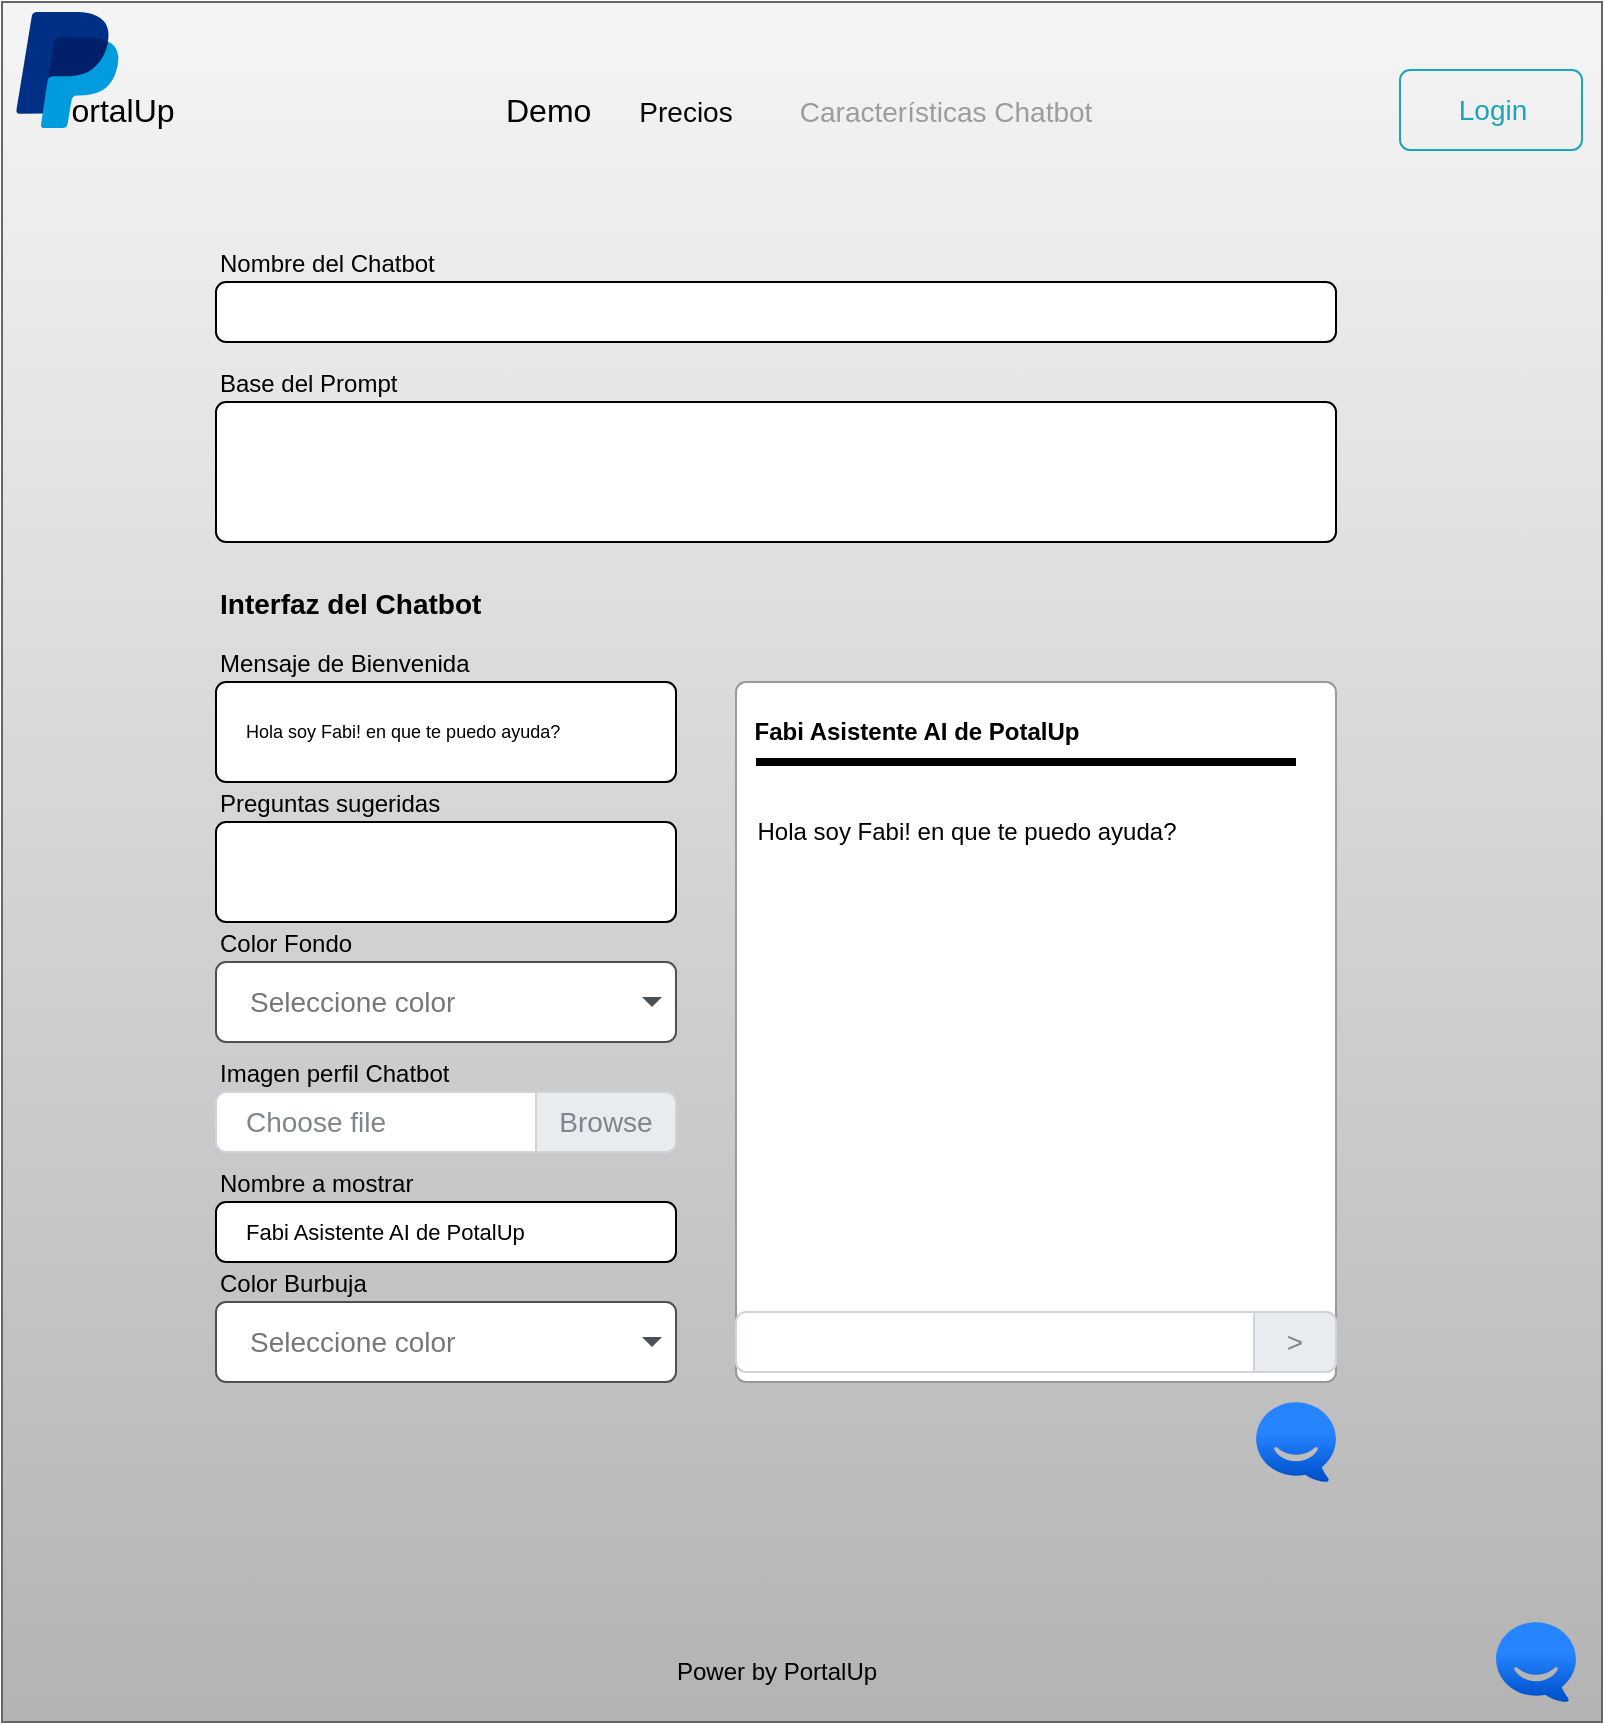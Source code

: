 <mxfile version="21.2.9" type="github">
  <diagram name="Página-1" id="bSJGP8Rl3pwdWKhk3Nbw">
    <mxGraphModel dx="880" dy="484" grid="1" gridSize="10" guides="1" tooltips="1" connect="1" arrows="1" fold="1" page="1" pageScale="1" pageWidth="827" pageHeight="1169" math="0" shadow="0">
      <root>
        <mxCell id="0" />
        <mxCell id="1" parent="0" />
        <mxCell id="TybLUOuc99CVGpNBgaMz-9" value="" style="rounded=0;whiteSpace=wrap;html=1;fillColor=#f5f5f5;gradientColor=#b3b3b3;strokeColor=#666666;" parent="1" vertex="1">
          <mxGeometry x="13" y="40" width="800" height="860" as="geometry" />
        </mxCell>
        <mxCell id="TybLUOuc99CVGpNBgaMz-1" value="Demo" style="html=1;shadow=0;dashed=0;fontSize=16;align=left;spacing=15;fillColor=none;strokeColor=none;" parent="1" vertex="1">
          <mxGeometry x="250" y="64" width="563" height="60" as="geometry" />
        </mxCell>
        <mxCell id="TybLUOuc99CVGpNBgaMz-2" value="Precios" style="fillColor=none;strokeColor=none;fontSize=14;fontColor=#080808;align=center;" parent="TybLUOuc99CVGpNBgaMz-1" vertex="1">
          <mxGeometry width="70" height="40" relative="1" as="geometry">
            <mxPoint x="70" y="10" as="offset" />
          </mxGeometry>
        </mxCell>
        <mxCell id="TybLUOuc99CVGpNBgaMz-3" value="Características Chatbot " style="fillColor=none;strokeColor=none;fontSize=14;fontColor=#9A9DA0;align=center;" parent="TybLUOuc99CVGpNBgaMz-1" vertex="1">
          <mxGeometry width="160" height="40" relative="1" as="geometry">
            <mxPoint x="157" y="10" as="offset" />
          </mxGeometry>
        </mxCell>
        <mxCell id="TybLUOuc99CVGpNBgaMz-6" value="Login" style="html=1;shadow=0;dashed=0;shape=mxgraph.bootstrap.rrect;rSize=5;fontSize=14;fontColor=#1CA5B8;strokeColor=#1CA5B8;fillColor=none;" parent="TybLUOuc99CVGpNBgaMz-1" vertex="1">
          <mxGeometry x="1" width="91" height="40" relative="1" as="geometry">
            <mxPoint x="-101" y="10" as="offset" />
          </mxGeometry>
        </mxCell>
        <mxCell id="TybLUOuc99CVGpNBgaMz-16" value="Power by PortalUp&lt;br&gt;" style="text;html=1;align=center;verticalAlign=middle;resizable=0;points=[];autosize=1;strokeColor=none;fillColor=none;" parent="1" vertex="1">
          <mxGeometry x="340" y="860" width="120" height="30" as="geometry" />
        </mxCell>
        <mxCell id="TybLUOuc99CVGpNBgaMz-17" value="ortalUp" style="text;html=1;align=center;verticalAlign=middle;resizable=0;points=[];autosize=1;strokeColor=none;fillColor=none;fontSize=16;" parent="1" vertex="1">
          <mxGeometry x="33" y="79" width="80" height="30" as="geometry" />
        </mxCell>
        <mxCell id="kCEi4esk9JjT-v6ZgHjA-2" value="" style="image;image=img/lib/atlassian/Hipchat_Logo.svg;html=1;direction=east;flipH=0;flipV=0;" parent="1" vertex="1">
          <mxGeometry x="760" y="850" width="40" height="40" as="geometry" />
        </mxCell>
        <mxCell id="qUeKAZHSjAzKXp8nuljT-1" value="" style="dashed=0;outlineConnect=0;html=1;align=center;labelPosition=center;verticalLabelPosition=bottom;verticalAlign=top;shape=mxgraph.weblogos.paypal" parent="1" vertex="1">
          <mxGeometry x="20" y="45" width="51.2" height="58" as="geometry" />
        </mxCell>
        <mxCell id="WxPlHqK4lzl6niAkEpGa-1" value="Nombre del Chatbot" style="fillColor=none;strokeColor=none;align=left;fontSize=12;" vertex="1" parent="1">
          <mxGeometry x="120" y="150" width="260" height="40" as="geometry" />
        </mxCell>
        <mxCell id="WxPlHqK4lzl6niAkEpGa-3" value="Base del Prompt" style="fillColor=none;strokeColor=none;align=left;fontSize=12;" vertex="1" parent="1">
          <mxGeometry width="260" height="40" relative="1" as="geometry">
            <mxPoint x="120" y="210" as="offset" />
          </mxGeometry>
        </mxCell>
        <mxCell id="WxPlHqK4lzl6niAkEpGa-4" value="" style="html=1;shadow=0;dashed=0;shape=mxgraph.bootstrap.rrect;rSize=5;align=left;spacing=15;fontSize=14;" vertex="1" parent="1">
          <mxGeometry width="560" height="30" relative="1" as="geometry">
            <mxPoint x="120" y="180" as="offset" />
          </mxGeometry>
        </mxCell>
        <mxCell id="WxPlHqK4lzl6niAkEpGa-17" value="" style="html=1;shadow=0;dashed=0;shape=mxgraph.bootstrap.rrect;rSize=5;align=left;spacing=15;fontSize=14;" vertex="1" parent="1">
          <mxGeometry x="120" y="240" width="560" height="70" as="geometry" />
        </mxCell>
        <mxCell id="WxPlHqK4lzl6niAkEpGa-18" value="Interfaz del Chatbot" style="fillColor=none;strokeColor=none;align=left;fontSize=14;fontStyle=1" vertex="1" parent="1">
          <mxGeometry x="120" y="320" width="120" height="40" as="geometry" />
        </mxCell>
        <mxCell id="WxPlHqK4lzl6niAkEpGa-19" value="Mensaje de Bienvenida" style="fillColor=none;strokeColor=none;align=left;fontSize=12;" vertex="1" parent="1">
          <mxGeometry x="120" y="350" width="260" height="40" as="geometry" />
        </mxCell>
        <mxCell id="WxPlHqK4lzl6niAkEpGa-20" value="Hola soy Fabi! en que te puedo ayuda?" style="html=1;shadow=0;dashed=0;shape=mxgraph.bootstrap.rrect;rSize=5;align=left;spacing=15;fontSize=9;" vertex="1" parent="1">
          <mxGeometry x="120" y="380" width="230" height="50" as="geometry" />
        </mxCell>
        <mxCell id="WxPlHqK4lzl6niAkEpGa-21" value="Preguntas sugeridas" style="fillColor=none;strokeColor=none;align=left;fontSize=12;" vertex="1" parent="1">
          <mxGeometry x="120" y="420" width="260" height="40" as="geometry" />
        </mxCell>
        <mxCell id="WxPlHqK4lzl6niAkEpGa-22" value="" style="html=1;shadow=0;dashed=0;shape=mxgraph.bootstrap.rrect;rSize=5;align=left;spacing=15;fontSize=14;" vertex="1" parent="1">
          <mxGeometry x="120" y="450" width="230" height="50" as="geometry" />
        </mxCell>
        <mxCell id="WxPlHqK4lzl6niAkEpGa-26" value="Color Fondo" style="fillColor=none;strokeColor=none;align=left;fontSize=12;" vertex="1" parent="1">
          <mxGeometry x="120" y="490" width="260" height="40" as="geometry" />
        </mxCell>
        <mxCell id="WxPlHqK4lzl6niAkEpGa-27" value="Choose file" style="html=1;shadow=0;dashed=0;shape=mxgraph.bootstrap.rrect;rSize=5;strokeColor=#CED4DA;html=1;whiteSpace=wrap;fillColor=#FFFFFF;fontColor=#7D868C;align=left;spacingLeft=0;spacing=15;fontSize=14;" vertex="1" parent="1">
          <mxGeometry x="120" y="585" width="230" height="30" as="geometry" />
        </mxCell>
        <mxCell id="WxPlHqK4lzl6niAkEpGa-28" value="Browse" style="html=1;shadow=0;dashed=0;shape=mxgraph.bootstrap.rightButton;strokeColor=inherit;gradientColor=inherit;fontColor=inherit;fillColor=#E9ECEF;rSize=5;perimeter=none;whiteSpace=wrap;resizeHeight=1;fontSize=14;" vertex="1" parent="WxPlHqK4lzl6niAkEpGa-27">
          <mxGeometry x="1" width="70" height="30" relative="1" as="geometry">
            <mxPoint x="-70" as="offset" />
          </mxGeometry>
        </mxCell>
        <mxCell id="WxPlHqK4lzl6niAkEpGa-29" value="Imagen perfil Chatbot" style="fillColor=none;strokeColor=none;align=left;fontSize=12;" vertex="1" parent="1">
          <mxGeometry x="120" y="555" width="260" height="40" as="geometry" />
        </mxCell>
        <mxCell id="WxPlHqK4lzl6niAkEpGa-30" value="Nombre a mostrar " style="fillColor=none;strokeColor=none;align=left;fontSize=12;" vertex="1" parent="1">
          <mxGeometry x="120" y="610" width="260" height="40" as="geometry" />
        </mxCell>
        <mxCell id="WxPlHqK4lzl6niAkEpGa-31" value="Fabi Asistente AI de PotalUp" style="html=1;shadow=0;dashed=0;shape=mxgraph.bootstrap.rrect;rSize=5;align=left;spacing=15;fontSize=11;" vertex="1" parent="1">
          <mxGeometry x="120" y="640" width="230" height="30" as="geometry" />
        </mxCell>
        <mxCell id="WxPlHqK4lzl6niAkEpGa-36" value="Color Burbuja" style="fillColor=none;strokeColor=none;align=left;fontSize=12;" vertex="1" parent="1">
          <mxGeometry x="120" y="660" width="260" height="40" as="geometry" />
        </mxCell>
        <mxCell id="WxPlHqK4lzl6niAkEpGa-41" value="" style="html=1;shadow=0;dashed=0;shape=mxgraph.bootstrap.rrect;rSize=5;strokeColor=#999999;strokeWidth=1;fillColor=#FFFFFF;fontColor=#6C767D;whiteSpace=wrap;align=left;verticalAlign=middle;spacingLeft=10;fontSize=14;spacing=10;" vertex="1" parent="1">
          <mxGeometry x="380" y="380" width="300" height="350" as="geometry" />
        </mxCell>
        <mxCell id="WxPlHqK4lzl6niAkEpGa-45" value="" style="line;strokeWidth=4;html=1;perimeter=backbonePerimeter;points=[];outlineConnect=0;" vertex="1" parent="1">
          <mxGeometry x="390" y="410" width="270" height="20" as="geometry" />
        </mxCell>
        <mxCell id="WxPlHqK4lzl6niAkEpGa-46" value="Seleccione color" style="html=1;shadow=0;dashed=0;shape=mxgraph.bootstrap.rrect;rSize=5;strokeColor=#505050;strokeWidth=1;fillColor=#ffffff;fontColor=#777777;whiteSpace=wrap;align=left;verticalAlign=middle;fontStyle=0;fontSize=14;spacingRight=0;spacing=17;" vertex="1" parent="1">
          <mxGeometry x="120" y="690" width="230" height="40" as="geometry" />
        </mxCell>
        <mxCell id="WxPlHqK4lzl6niAkEpGa-47" value="" style="shape=triangle;direction=south;fillColor=#495057;strokeColor=none;perimeter=none;" vertex="1" parent="WxPlHqK4lzl6niAkEpGa-46">
          <mxGeometry x="1" y="0.5" width="10" height="5" relative="1" as="geometry">
            <mxPoint x="-17" y="-2.5" as="offset" />
          </mxGeometry>
        </mxCell>
        <mxCell id="WxPlHqK4lzl6niAkEpGa-48" value="Seleccione color" style="html=1;shadow=0;dashed=0;shape=mxgraph.bootstrap.rrect;rSize=5;strokeColor=#505050;strokeWidth=1;fillColor=#ffffff;fontColor=#777777;whiteSpace=wrap;align=left;verticalAlign=middle;fontStyle=0;fontSize=14;spacingRight=0;spacing=17;" vertex="1" parent="1">
          <mxGeometry x="120" y="520" width="230" height="40" as="geometry" />
        </mxCell>
        <mxCell id="WxPlHqK4lzl6niAkEpGa-49" value="" style="shape=triangle;direction=south;fillColor=#495057;strokeColor=none;perimeter=none;" vertex="1" parent="WxPlHqK4lzl6niAkEpGa-48">
          <mxGeometry x="1" y="0.5" width="10" height="5" relative="1" as="geometry">
            <mxPoint x="-17" y="-2.5" as="offset" />
          </mxGeometry>
        </mxCell>
        <mxCell id="WxPlHqK4lzl6niAkEpGa-50" value="" style="html=1;shadow=0;dashed=0;shape=mxgraph.bootstrap.rrect;rSize=5;strokeColor=#CED4DA;html=1;whiteSpace=wrap;fillColor=#FFFFFF;fontColor=#7D868C;align=left;spacingLeft=0;spacing=15;fontSize=14;" vertex="1" parent="1">
          <mxGeometry x="380" y="695" width="300" height="30" as="geometry" />
        </mxCell>
        <mxCell id="WxPlHqK4lzl6niAkEpGa-51" value="&amp;gt;" style="html=1;shadow=0;dashed=0;shape=mxgraph.bootstrap.rightButton;strokeColor=inherit;gradientColor=inherit;fontColor=inherit;fillColor=#E9ECEF;rSize=5;perimeter=none;whiteSpace=wrap;resizeHeight=1;fontSize=14;" vertex="1" parent="WxPlHqK4lzl6niAkEpGa-50">
          <mxGeometry x="1" width="41" height="30" relative="1" as="geometry">
            <mxPoint x="-41" as="offset" />
          </mxGeometry>
        </mxCell>
        <mxCell id="WxPlHqK4lzl6niAkEpGa-52" value="Fabi Asistente AI de PotalUp" style="text;html=1;align=center;verticalAlign=middle;resizable=0;points=[];autosize=1;strokeColor=none;fillColor=none;fontStyle=1" vertex="1" parent="1">
          <mxGeometry x="375" y="390" width="190" height="30" as="geometry" />
        </mxCell>
        <mxCell id="WxPlHqK4lzl6niAkEpGa-53" value="Hola soy Fabi! en que te puedo ayuda?" style="text;html=1;align=center;verticalAlign=middle;resizable=0;points=[];autosize=1;strokeColor=none;fillColor=none;" vertex="1" parent="1">
          <mxGeometry x="380" y="440" width="230" height="30" as="geometry" />
        </mxCell>
        <mxCell id="WxPlHqK4lzl6niAkEpGa-54" value="" style="image;image=img/lib/atlassian/Hipchat_Logo.svg;html=1;direction=east;flipH=0;flipV=0;" vertex="1" parent="1">
          <mxGeometry x="640" y="740" width="40" height="40" as="geometry" />
        </mxCell>
      </root>
    </mxGraphModel>
  </diagram>
</mxfile>
